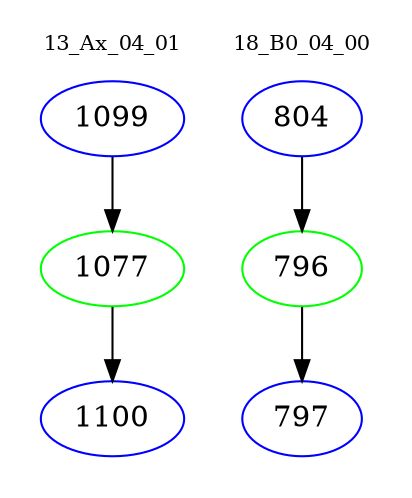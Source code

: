 digraph{
subgraph cluster_0 {
color = white
label = "13_Ax_04_01";
fontsize=10;
T0_1099 [label="1099", color="blue"]
T0_1099 -> T0_1077 [color="black"]
T0_1077 [label="1077", color="green"]
T0_1077 -> T0_1100 [color="black"]
T0_1100 [label="1100", color="blue"]
}
subgraph cluster_1 {
color = white
label = "18_B0_04_00";
fontsize=10;
T1_804 [label="804", color="blue"]
T1_804 -> T1_796 [color="black"]
T1_796 [label="796", color="green"]
T1_796 -> T1_797 [color="black"]
T1_797 [label="797", color="blue"]
}
}
